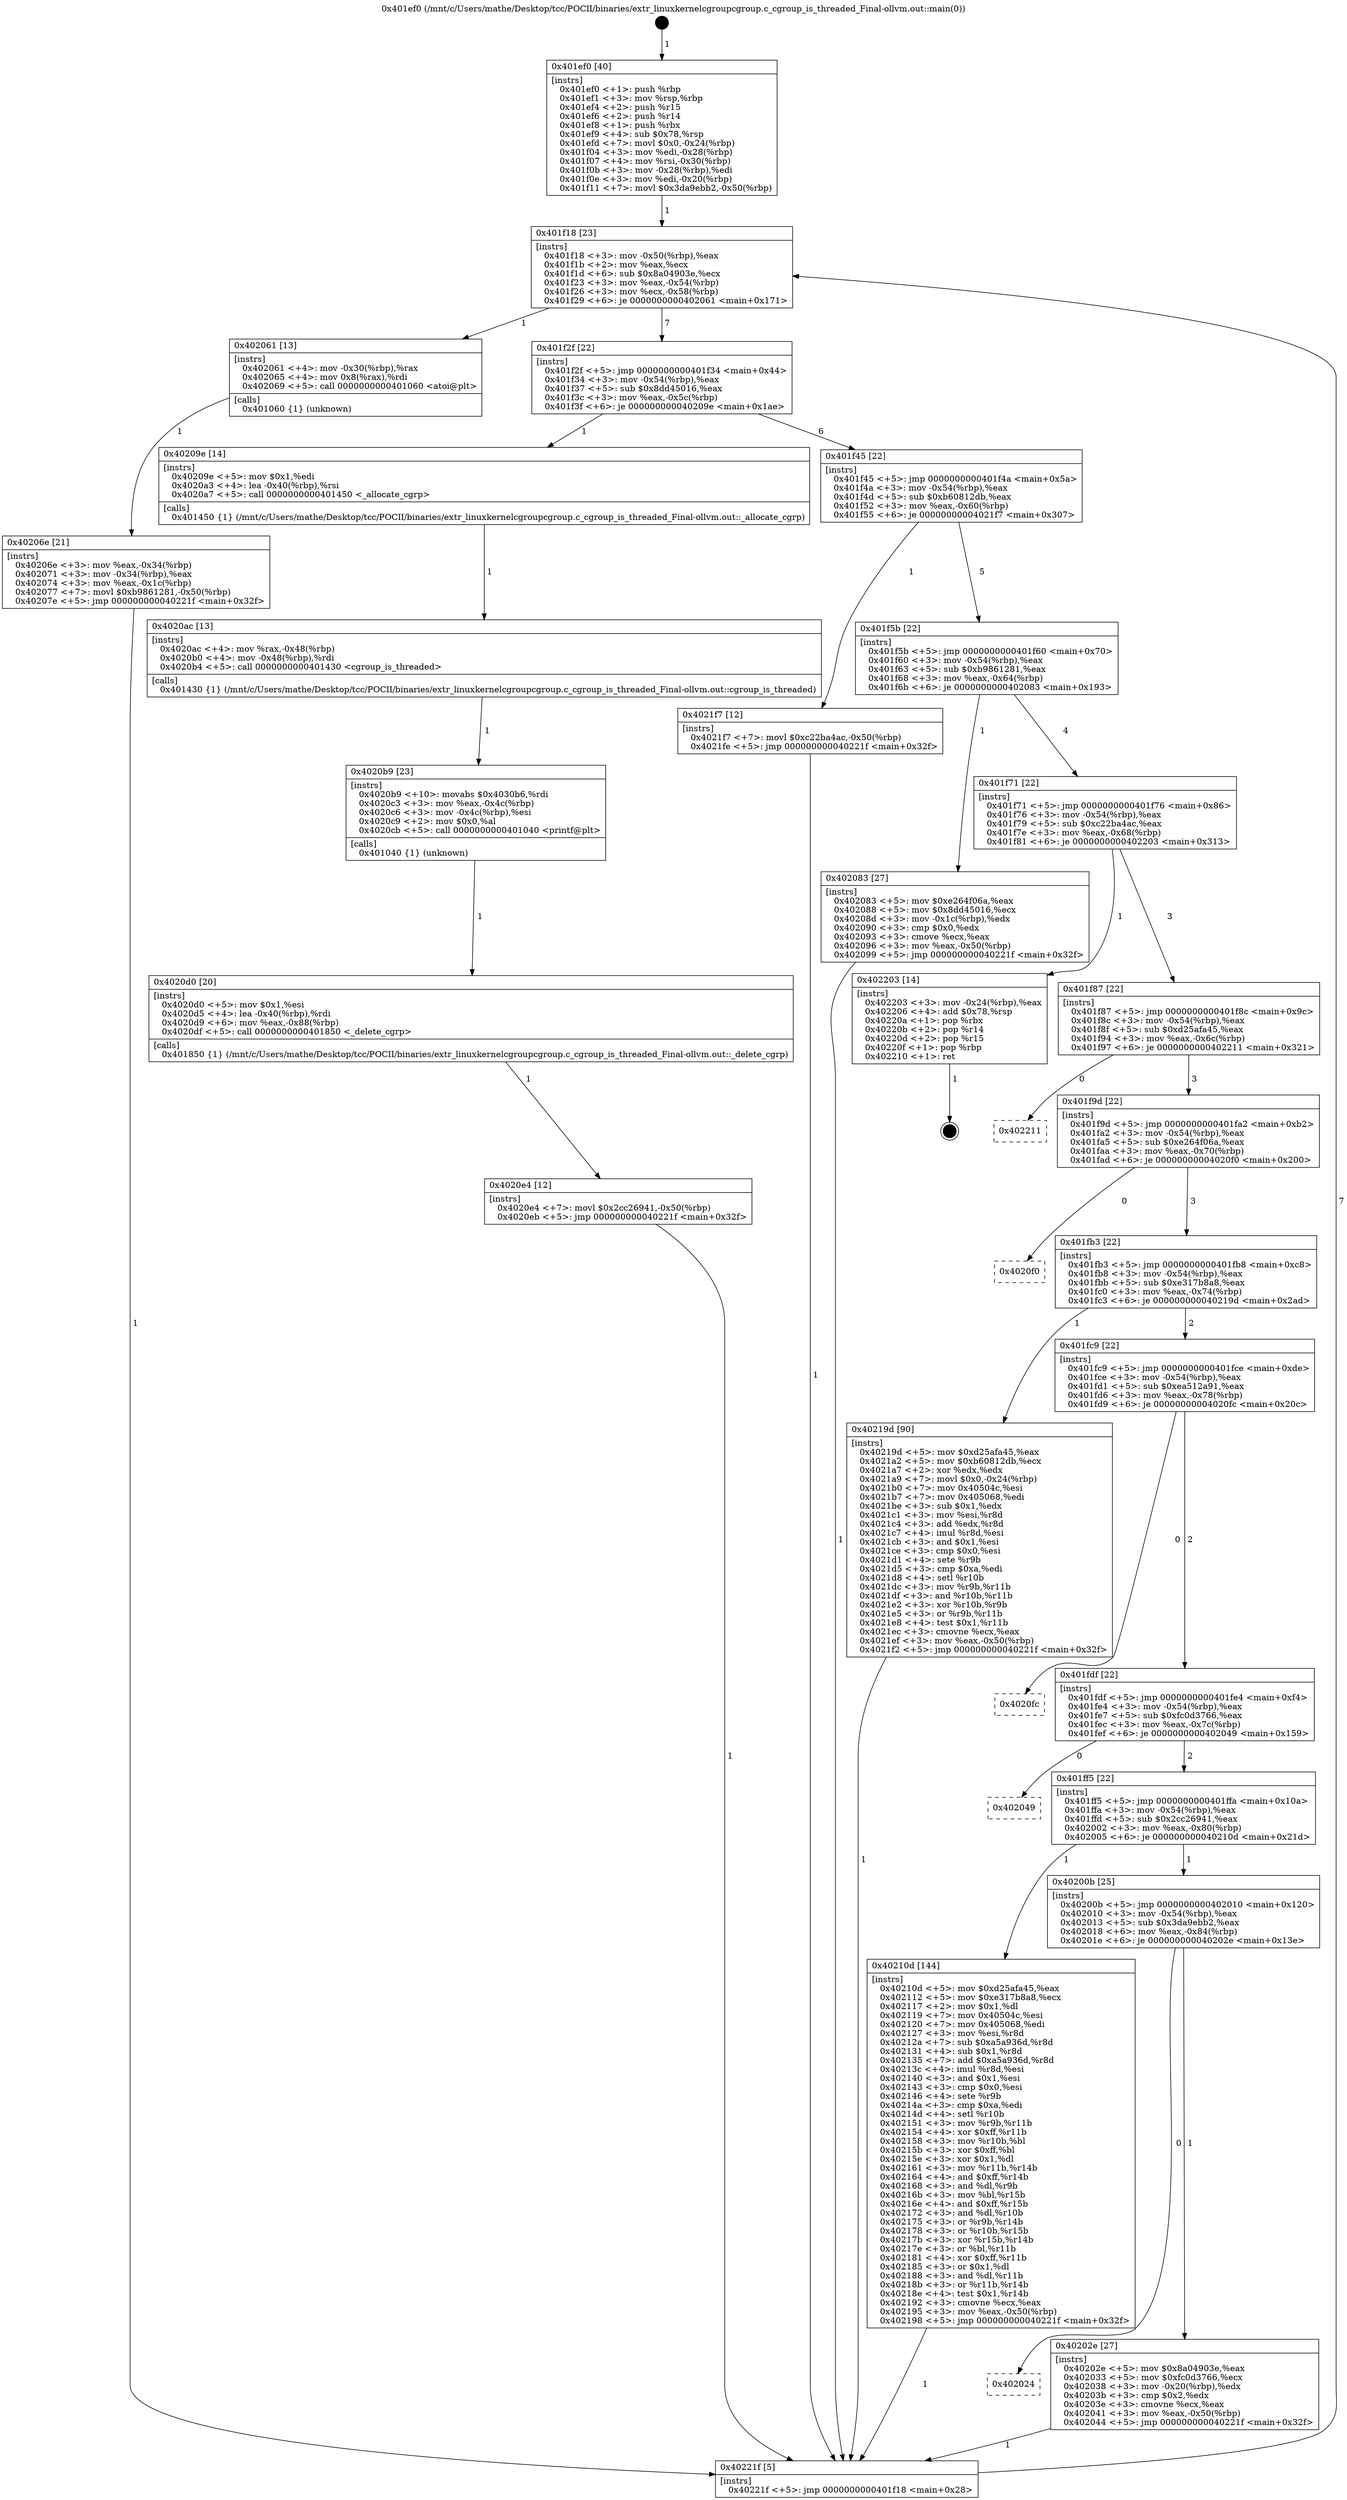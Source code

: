 digraph "0x401ef0" {
  label = "0x401ef0 (/mnt/c/Users/mathe/Desktop/tcc/POCII/binaries/extr_linuxkernelcgroupcgroup.c_cgroup_is_threaded_Final-ollvm.out::main(0))"
  labelloc = "t"
  node[shape=record]

  Entry [label="",width=0.3,height=0.3,shape=circle,fillcolor=black,style=filled]
  "0x401f18" [label="{
     0x401f18 [23]\l
     | [instrs]\l
     &nbsp;&nbsp;0x401f18 \<+3\>: mov -0x50(%rbp),%eax\l
     &nbsp;&nbsp;0x401f1b \<+2\>: mov %eax,%ecx\l
     &nbsp;&nbsp;0x401f1d \<+6\>: sub $0x8a04903e,%ecx\l
     &nbsp;&nbsp;0x401f23 \<+3\>: mov %eax,-0x54(%rbp)\l
     &nbsp;&nbsp;0x401f26 \<+3\>: mov %ecx,-0x58(%rbp)\l
     &nbsp;&nbsp;0x401f29 \<+6\>: je 0000000000402061 \<main+0x171\>\l
  }"]
  "0x402061" [label="{
     0x402061 [13]\l
     | [instrs]\l
     &nbsp;&nbsp;0x402061 \<+4\>: mov -0x30(%rbp),%rax\l
     &nbsp;&nbsp;0x402065 \<+4\>: mov 0x8(%rax),%rdi\l
     &nbsp;&nbsp;0x402069 \<+5\>: call 0000000000401060 \<atoi@plt\>\l
     | [calls]\l
     &nbsp;&nbsp;0x401060 \{1\} (unknown)\l
  }"]
  "0x401f2f" [label="{
     0x401f2f [22]\l
     | [instrs]\l
     &nbsp;&nbsp;0x401f2f \<+5\>: jmp 0000000000401f34 \<main+0x44\>\l
     &nbsp;&nbsp;0x401f34 \<+3\>: mov -0x54(%rbp),%eax\l
     &nbsp;&nbsp;0x401f37 \<+5\>: sub $0x8dd45016,%eax\l
     &nbsp;&nbsp;0x401f3c \<+3\>: mov %eax,-0x5c(%rbp)\l
     &nbsp;&nbsp;0x401f3f \<+6\>: je 000000000040209e \<main+0x1ae\>\l
  }"]
  Exit [label="",width=0.3,height=0.3,shape=circle,fillcolor=black,style=filled,peripheries=2]
  "0x40209e" [label="{
     0x40209e [14]\l
     | [instrs]\l
     &nbsp;&nbsp;0x40209e \<+5\>: mov $0x1,%edi\l
     &nbsp;&nbsp;0x4020a3 \<+4\>: lea -0x40(%rbp),%rsi\l
     &nbsp;&nbsp;0x4020a7 \<+5\>: call 0000000000401450 \<_allocate_cgrp\>\l
     | [calls]\l
     &nbsp;&nbsp;0x401450 \{1\} (/mnt/c/Users/mathe/Desktop/tcc/POCII/binaries/extr_linuxkernelcgroupcgroup.c_cgroup_is_threaded_Final-ollvm.out::_allocate_cgrp)\l
  }"]
  "0x401f45" [label="{
     0x401f45 [22]\l
     | [instrs]\l
     &nbsp;&nbsp;0x401f45 \<+5\>: jmp 0000000000401f4a \<main+0x5a\>\l
     &nbsp;&nbsp;0x401f4a \<+3\>: mov -0x54(%rbp),%eax\l
     &nbsp;&nbsp;0x401f4d \<+5\>: sub $0xb60812db,%eax\l
     &nbsp;&nbsp;0x401f52 \<+3\>: mov %eax,-0x60(%rbp)\l
     &nbsp;&nbsp;0x401f55 \<+6\>: je 00000000004021f7 \<main+0x307\>\l
  }"]
  "0x4020e4" [label="{
     0x4020e4 [12]\l
     | [instrs]\l
     &nbsp;&nbsp;0x4020e4 \<+7\>: movl $0x2cc26941,-0x50(%rbp)\l
     &nbsp;&nbsp;0x4020eb \<+5\>: jmp 000000000040221f \<main+0x32f\>\l
  }"]
  "0x4021f7" [label="{
     0x4021f7 [12]\l
     | [instrs]\l
     &nbsp;&nbsp;0x4021f7 \<+7\>: movl $0xc22ba4ac,-0x50(%rbp)\l
     &nbsp;&nbsp;0x4021fe \<+5\>: jmp 000000000040221f \<main+0x32f\>\l
  }"]
  "0x401f5b" [label="{
     0x401f5b [22]\l
     | [instrs]\l
     &nbsp;&nbsp;0x401f5b \<+5\>: jmp 0000000000401f60 \<main+0x70\>\l
     &nbsp;&nbsp;0x401f60 \<+3\>: mov -0x54(%rbp),%eax\l
     &nbsp;&nbsp;0x401f63 \<+5\>: sub $0xb9861281,%eax\l
     &nbsp;&nbsp;0x401f68 \<+3\>: mov %eax,-0x64(%rbp)\l
     &nbsp;&nbsp;0x401f6b \<+6\>: je 0000000000402083 \<main+0x193\>\l
  }"]
  "0x4020d0" [label="{
     0x4020d0 [20]\l
     | [instrs]\l
     &nbsp;&nbsp;0x4020d0 \<+5\>: mov $0x1,%esi\l
     &nbsp;&nbsp;0x4020d5 \<+4\>: lea -0x40(%rbp),%rdi\l
     &nbsp;&nbsp;0x4020d9 \<+6\>: mov %eax,-0x88(%rbp)\l
     &nbsp;&nbsp;0x4020df \<+5\>: call 0000000000401850 \<_delete_cgrp\>\l
     | [calls]\l
     &nbsp;&nbsp;0x401850 \{1\} (/mnt/c/Users/mathe/Desktop/tcc/POCII/binaries/extr_linuxkernelcgroupcgroup.c_cgroup_is_threaded_Final-ollvm.out::_delete_cgrp)\l
  }"]
  "0x402083" [label="{
     0x402083 [27]\l
     | [instrs]\l
     &nbsp;&nbsp;0x402083 \<+5\>: mov $0xe264f06a,%eax\l
     &nbsp;&nbsp;0x402088 \<+5\>: mov $0x8dd45016,%ecx\l
     &nbsp;&nbsp;0x40208d \<+3\>: mov -0x1c(%rbp),%edx\l
     &nbsp;&nbsp;0x402090 \<+3\>: cmp $0x0,%edx\l
     &nbsp;&nbsp;0x402093 \<+3\>: cmove %ecx,%eax\l
     &nbsp;&nbsp;0x402096 \<+3\>: mov %eax,-0x50(%rbp)\l
     &nbsp;&nbsp;0x402099 \<+5\>: jmp 000000000040221f \<main+0x32f\>\l
  }"]
  "0x401f71" [label="{
     0x401f71 [22]\l
     | [instrs]\l
     &nbsp;&nbsp;0x401f71 \<+5\>: jmp 0000000000401f76 \<main+0x86\>\l
     &nbsp;&nbsp;0x401f76 \<+3\>: mov -0x54(%rbp),%eax\l
     &nbsp;&nbsp;0x401f79 \<+5\>: sub $0xc22ba4ac,%eax\l
     &nbsp;&nbsp;0x401f7e \<+3\>: mov %eax,-0x68(%rbp)\l
     &nbsp;&nbsp;0x401f81 \<+6\>: je 0000000000402203 \<main+0x313\>\l
  }"]
  "0x4020b9" [label="{
     0x4020b9 [23]\l
     | [instrs]\l
     &nbsp;&nbsp;0x4020b9 \<+10\>: movabs $0x4030b6,%rdi\l
     &nbsp;&nbsp;0x4020c3 \<+3\>: mov %eax,-0x4c(%rbp)\l
     &nbsp;&nbsp;0x4020c6 \<+3\>: mov -0x4c(%rbp),%esi\l
     &nbsp;&nbsp;0x4020c9 \<+2\>: mov $0x0,%al\l
     &nbsp;&nbsp;0x4020cb \<+5\>: call 0000000000401040 \<printf@plt\>\l
     | [calls]\l
     &nbsp;&nbsp;0x401040 \{1\} (unknown)\l
  }"]
  "0x402203" [label="{
     0x402203 [14]\l
     | [instrs]\l
     &nbsp;&nbsp;0x402203 \<+3\>: mov -0x24(%rbp),%eax\l
     &nbsp;&nbsp;0x402206 \<+4\>: add $0x78,%rsp\l
     &nbsp;&nbsp;0x40220a \<+1\>: pop %rbx\l
     &nbsp;&nbsp;0x40220b \<+2\>: pop %r14\l
     &nbsp;&nbsp;0x40220d \<+2\>: pop %r15\l
     &nbsp;&nbsp;0x40220f \<+1\>: pop %rbp\l
     &nbsp;&nbsp;0x402210 \<+1\>: ret\l
  }"]
  "0x401f87" [label="{
     0x401f87 [22]\l
     | [instrs]\l
     &nbsp;&nbsp;0x401f87 \<+5\>: jmp 0000000000401f8c \<main+0x9c\>\l
     &nbsp;&nbsp;0x401f8c \<+3\>: mov -0x54(%rbp),%eax\l
     &nbsp;&nbsp;0x401f8f \<+5\>: sub $0xd25afa45,%eax\l
     &nbsp;&nbsp;0x401f94 \<+3\>: mov %eax,-0x6c(%rbp)\l
     &nbsp;&nbsp;0x401f97 \<+6\>: je 0000000000402211 \<main+0x321\>\l
  }"]
  "0x4020ac" [label="{
     0x4020ac [13]\l
     | [instrs]\l
     &nbsp;&nbsp;0x4020ac \<+4\>: mov %rax,-0x48(%rbp)\l
     &nbsp;&nbsp;0x4020b0 \<+4\>: mov -0x48(%rbp),%rdi\l
     &nbsp;&nbsp;0x4020b4 \<+5\>: call 0000000000401430 \<cgroup_is_threaded\>\l
     | [calls]\l
     &nbsp;&nbsp;0x401430 \{1\} (/mnt/c/Users/mathe/Desktop/tcc/POCII/binaries/extr_linuxkernelcgroupcgroup.c_cgroup_is_threaded_Final-ollvm.out::cgroup_is_threaded)\l
  }"]
  "0x402211" [label="{
     0x402211\l
  }", style=dashed]
  "0x401f9d" [label="{
     0x401f9d [22]\l
     | [instrs]\l
     &nbsp;&nbsp;0x401f9d \<+5\>: jmp 0000000000401fa2 \<main+0xb2\>\l
     &nbsp;&nbsp;0x401fa2 \<+3\>: mov -0x54(%rbp),%eax\l
     &nbsp;&nbsp;0x401fa5 \<+5\>: sub $0xe264f06a,%eax\l
     &nbsp;&nbsp;0x401faa \<+3\>: mov %eax,-0x70(%rbp)\l
     &nbsp;&nbsp;0x401fad \<+6\>: je 00000000004020f0 \<main+0x200\>\l
  }"]
  "0x40206e" [label="{
     0x40206e [21]\l
     | [instrs]\l
     &nbsp;&nbsp;0x40206e \<+3\>: mov %eax,-0x34(%rbp)\l
     &nbsp;&nbsp;0x402071 \<+3\>: mov -0x34(%rbp),%eax\l
     &nbsp;&nbsp;0x402074 \<+3\>: mov %eax,-0x1c(%rbp)\l
     &nbsp;&nbsp;0x402077 \<+7\>: movl $0xb9861281,-0x50(%rbp)\l
     &nbsp;&nbsp;0x40207e \<+5\>: jmp 000000000040221f \<main+0x32f\>\l
  }"]
  "0x4020f0" [label="{
     0x4020f0\l
  }", style=dashed]
  "0x401fb3" [label="{
     0x401fb3 [22]\l
     | [instrs]\l
     &nbsp;&nbsp;0x401fb3 \<+5\>: jmp 0000000000401fb8 \<main+0xc8\>\l
     &nbsp;&nbsp;0x401fb8 \<+3\>: mov -0x54(%rbp),%eax\l
     &nbsp;&nbsp;0x401fbb \<+5\>: sub $0xe317b8a8,%eax\l
     &nbsp;&nbsp;0x401fc0 \<+3\>: mov %eax,-0x74(%rbp)\l
     &nbsp;&nbsp;0x401fc3 \<+6\>: je 000000000040219d \<main+0x2ad\>\l
  }"]
  "0x401ef0" [label="{
     0x401ef0 [40]\l
     | [instrs]\l
     &nbsp;&nbsp;0x401ef0 \<+1\>: push %rbp\l
     &nbsp;&nbsp;0x401ef1 \<+3\>: mov %rsp,%rbp\l
     &nbsp;&nbsp;0x401ef4 \<+2\>: push %r15\l
     &nbsp;&nbsp;0x401ef6 \<+2\>: push %r14\l
     &nbsp;&nbsp;0x401ef8 \<+1\>: push %rbx\l
     &nbsp;&nbsp;0x401ef9 \<+4\>: sub $0x78,%rsp\l
     &nbsp;&nbsp;0x401efd \<+7\>: movl $0x0,-0x24(%rbp)\l
     &nbsp;&nbsp;0x401f04 \<+3\>: mov %edi,-0x28(%rbp)\l
     &nbsp;&nbsp;0x401f07 \<+4\>: mov %rsi,-0x30(%rbp)\l
     &nbsp;&nbsp;0x401f0b \<+3\>: mov -0x28(%rbp),%edi\l
     &nbsp;&nbsp;0x401f0e \<+3\>: mov %edi,-0x20(%rbp)\l
     &nbsp;&nbsp;0x401f11 \<+7\>: movl $0x3da9ebb2,-0x50(%rbp)\l
  }"]
  "0x40219d" [label="{
     0x40219d [90]\l
     | [instrs]\l
     &nbsp;&nbsp;0x40219d \<+5\>: mov $0xd25afa45,%eax\l
     &nbsp;&nbsp;0x4021a2 \<+5\>: mov $0xb60812db,%ecx\l
     &nbsp;&nbsp;0x4021a7 \<+2\>: xor %edx,%edx\l
     &nbsp;&nbsp;0x4021a9 \<+7\>: movl $0x0,-0x24(%rbp)\l
     &nbsp;&nbsp;0x4021b0 \<+7\>: mov 0x40504c,%esi\l
     &nbsp;&nbsp;0x4021b7 \<+7\>: mov 0x405068,%edi\l
     &nbsp;&nbsp;0x4021be \<+3\>: sub $0x1,%edx\l
     &nbsp;&nbsp;0x4021c1 \<+3\>: mov %esi,%r8d\l
     &nbsp;&nbsp;0x4021c4 \<+3\>: add %edx,%r8d\l
     &nbsp;&nbsp;0x4021c7 \<+4\>: imul %r8d,%esi\l
     &nbsp;&nbsp;0x4021cb \<+3\>: and $0x1,%esi\l
     &nbsp;&nbsp;0x4021ce \<+3\>: cmp $0x0,%esi\l
     &nbsp;&nbsp;0x4021d1 \<+4\>: sete %r9b\l
     &nbsp;&nbsp;0x4021d5 \<+3\>: cmp $0xa,%edi\l
     &nbsp;&nbsp;0x4021d8 \<+4\>: setl %r10b\l
     &nbsp;&nbsp;0x4021dc \<+3\>: mov %r9b,%r11b\l
     &nbsp;&nbsp;0x4021df \<+3\>: and %r10b,%r11b\l
     &nbsp;&nbsp;0x4021e2 \<+3\>: xor %r10b,%r9b\l
     &nbsp;&nbsp;0x4021e5 \<+3\>: or %r9b,%r11b\l
     &nbsp;&nbsp;0x4021e8 \<+4\>: test $0x1,%r11b\l
     &nbsp;&nbsp;0x4021ec \<+3\>: cmovne %ecx,%eax\l
     &nbsp;&nbsp;0x4021ef \<+3\>: mov %eax,-0x50(%rbp)\l
     &nbsp;&nbsp;0x4021f2 \<+5\>: jmp 000000000040221f \<main+0x32f\>\l
  }"]
  "0x401fc9" [label="{
     0x401fc9 [22]\l
     | [instrs]\l
     &nbsp;&nbsp;0x401fc9 \<+5\>: jmp 0000000000401fce \<main+0xde\>\l
     &nbsp;&nbsp;0x401fce \<+3\>: mov -0x54(%rbp),%eax\l
     &nbsp;&nbsp;0x401fd1 \<+5\>: sub $0xea512a91,%eax\l
     &nbsp;&nbsp;0x401fd6 \<+3\>: mov %eax,-0x78(%rbp)\l
     &nbsp;&nbsp;0x401fd9 \<+6\>: je 00000000004020fc \<main+0x20c\>\l
  }"]
  "0x40221f" [label="{
     0x40221f [5]\l
     | [instrs]\l
     &nbsp;&nbsp;0x40221f \<+5\>: jmp 0000000000401f18 \<main+0x28\>\l
  }"]
  "0x4020fc" [label="{
     0x4020fc\l
  }", style=dashed]
  "0x401fdf" [label="{
     0x401fdf [22]\l
     | [instrs]\l
     &nbsp;&nbsp;0x401fdf \<+5\>: jmp 0000000000401fe4 \<main+0xf4\>\l
     &nbsp;&nbsp;0x401fe4 \<+3\>: mov -0x54(%rbp),%eax\l
     &nbsp;&nbsp;0x401fe7 \<+5\>: sub $0xfc0d3766,%eax\l
     &nbsp;&nbsp;0x401fec \<+3\>: mov %eax,-0x7c(%rbp)\l
     &nbsp;&nbsp;0x401fef \<+6\>: je 0000000000402049 \<main+0x159\>\l
  }"]
  "0x402024" [label="{
     0x402024\l
  }", style=dashed]
  "0x402049" [label="{
     0x402049\l
  }", style=dashed]
  "0x401ff5" [label="{
     0x401ff5 [22]\l
     | [instrs]\l
     &nbsp;&nbsp;0x401ff5 \<+5\>: jmp 0000000000401ffa \<main+0x10a\>\l
     &nbsp;&nbsp;0x401ffa \<+3\>: mov -0x54(%rbp),%eax\l
     &nbsp;&nbsp;0x401ffd \<+5\>: sub $0x2cc26941,%eax\l
     &nbsp;&nbsp;0x402002 \<+3\>: mov %eax,-0x80(%rbp)\l
     &nbsp;&nbsp;0x402005 \<+6\>: je 000000000040210d \<main+0x21d\>\l
  }"]
  "0x40202e" [label="{
     0x40202e [27]\l
     | [instrs]\l
     &nbsp;&nbsp;0x40202e \<+5\>: mov $0x8a04903e,%eax\l
     &nbsp;&nbsp;0x402033 \<+5\>: mov $0xfc0d3766,%ecx\l
     &nbsp;&nbsp;0x402038 \<+3\>: mov -0x20(%rbp),%edx\l
     &nbsp;&nbsp;0x40203b \<+3\>: cmp $0x2,%edx\l
     &nbsp;&nbsp;0x40203e \<+3\>: cmovne %ecx,%eax\l
     &nbsp;&nbsp;0x402041 \<+3\>: mov %eax,-0x50(%rbp)\l
     &nbsp;&nbsp;0x402044 \<+5\>: jmp 000000000040221f \<main+0x32f\>\l
  }"]
  "0x40210d" [label="{
     0x40210d [144]\l
     | [instrs]\l
     &nbsp;&nbsp;0x40210d \<+5\>: mov $0xd25afa45,%eax\l
     &nbsp;&nbsp;0x402112 \<+5\>: mov $0xe317b8a8,%ecx\l
     &nbsp;&nbsp;0x402117 \<+2\>: mov $0x1,%dl\l
     &nbsp;&nbsp;0x402119 \<+7\>: mov 0x40504c,%esi\l
     &nbsp;&nbsp;0x402120 \<+7\>: mov 0x405068,%edi\l
     &nbsp;&nbsp;0x402127 \<+3\>: mov %esi,%r8d\l
     &nbsp;&nbsp;0x40212a \<+7\>: sub $0xa5a936d,%r8d\l
     &nbsp;&nbsp;0x402131 \<+4\>: sub $0x1,%r8d\l
     &nbsp;&nbsp;0x402135 \<+7\>: add $0xa5a936d,%r8d\l
     &nbsp;&nbsp;0x40213c \<+4\>: imul %r8d,%esi\l
     &nbsp;&nbsp;0x402140 \<+3\>: and $0x1,%esi\l
     &nbsp;&nbsp;0x402143 \<+3\>: cmp $0x0,%esi\l
     &nbsp;&nbsp;0x402146 \<+4\>: sete %r9b\l
     &nbsp;&nbsp;0x40214a \<+3\>: cmp $0xa,%edi\l
     &nbsp;&nbsp;0x40214d \<+4\>: setl %r10b\l
     &nbsp;&nbsp;0x402151 \<+3\>: mov %r9b,%r11b\l
     &nbsp;&nbsp;0x402154 \<+4\>: xor $0xff,%r11b\l
     &nbsp;&nbsp;0x402158 \<+3\>: mov %r10b,%bl\l
     &nbsp;&nbsp;0x40215b \<+3\>: xor $0xff,%bl\l
     &nbsp;&nbsp;0x40215e \<+3\>: xor $0x1,%dl\l
     &nbsp;&nbsp;0x402161 \<+3\>: mov %r11b,%r14b\l
     &nbsp;&nbsp;0x402164 \<+4\>: and $0xff,%r14b\l
     &nbsp;&nbsp;0x402168 \<+3\>: and %dl,%r9b\l
     &nbsp;&nbsp;0x40216b \<+3\>: mov %bl,%r15b\l
     &nbsp;&nbsp;0x40216e \<+4\>: and $0xff,%r15b\l
     &nbsp;&nbsp;0x402172 \<+3\>: and %dl,%r10b\l
     &nbsp;&nbsp;0x402175 \<+3\>: or %r9b,%r14b\l
     &nbsp;&nbsp;0x402178 \<+3\>: or %r10b,%r15b\l
     &nbsp;&nbsp;0x40217b \<+3\>: xor %r15b,%r14b\l
     &nbsp;&nbsp;0x40217e \<+3\>: or %bl,%r11b\l
     &nbsp;&nbsp;0x402181 \<+4\>: xor $0xff,%r11b\l
     &nbsp;&nbsp;0x402185 \<+3\>: or $0x1,%dl\l
     &nbsp;&nbsp;0x402188 \<+3\>: and %dl,%r11b\l
     &nbsp;&nbsp;0x40218b \<+3\>: or %r11b,%r14b\l
     &nbsp;&nbsp;0x40218e \<+4\>: test $0x1,%r14b\l
     &nbsp;&nbsp;0x402192 \<+3\>: cmovne %ecx,%eax\l
     &nbsp;&nbsp;0x402195 \<+3\>: mov %eax,-0x50(%rbp)\l
     &nbsp;&nbsp;0x402198 \<+5\>: jmp 000000000040221f \<main+0x32f\>\l
  }"]
  "0x40200b" [label="{
     0x40200b [25]\l
     | [instrs]\l
     &nbsp;&nbsp;0x40200b \<+5\>: jmp 0000000000402010 \<main+0x120\>\l
     &nbsp;&nbsp;0x402010 \<+3\>: mov -0x54(%rbp),%eax\l
     &nbsp;&nbsp;0x402013 \<+5\>: sub $0x3da9ebb2,%eax\l
     &nbsp;&nbsp;0x402018 \<+6\>: mov %eax,-0x84(%rbp)\l
     &nbsp;&nbsp;0x40201e \<+6\>: je 000000000040202e \<main+0x13e\>\l
  }"]
  Entry -> "0x401ef0" [label=" 1"]
  "0x401f18" -> "0x402061" [label=" 1"]
  "0x401f18" -> "0x401f2f" [label=" 7"]
  "0x402203" -> Exit [label=" 1"]
  "0x401f2f" -> "0x40209e" [label=" 1"]
  "0x401f2f" -> "0x401f45" [label=" 6"]
  "0x4021f7" -> "0x40221f" [label=" 1"]
  "0x401f45" -> "0x4021f7" [label=" 1"]
  "0x401f45" -> "0x401f5b" [label=" 5"]
  "0x40219d" -> "0x40221f" [label=" 1"]
  "0x401f5b" -> "0x402083" [label=" 1"]
  "0x401f5b" -> "0x401f71" [label=" 4"]
  "0x40210d" -> "0x40221f" [label=" 1"]
  "0x401f71" -> "0x402203" [label=" 1"]
  "0x401f71" -> "0x401f87" [label=" 3"]
  "0x4020e4" -> "0x40221f" [label=" 1"]
  "0x401f87" -> "0x402211" [label=" 0"]
  "0x401f87" -> "0x401f9d" [label=" 3"]
  "0x4020d0" -> "0x4020e4" [label=" 1"]
  "0x401f9d" -> "0x4020f0" [label=" 0"]
  "0x401f9d" -> "0x401fb3" [label=" 3"]
  "0x4020b9" -> "0x4020d0" [label=" 1"]
  "0x401fb3" -> "0x40219d" [label=" 1"]
  "0x401fb3" -> "0x401fc9" [label=" 2"]
  "0x4020ac" -> "0x4020b9" [label=" 1"]
  "0x401fc9" -> "0x4020fc" [label=" 0"]
  "0x401fc9" -> "0x401fdf" [label=" 2"]
  "0x40209e" -> "0x4020ac" [label=" 1"]
  "0x401fdf" -> "0x402049" [label=" 0"]
  "0x401fdf" -> "0x401ff5" [label=" 2"]
  "0x402083" -> "0x40221f" [label=" 1"]
  "0x401ff5" -> "0x40210d" [label=" 1"]
  "0x401ff5" -> "0x40200b" [label=" 1"]
  "0x40206e" -> "0x40221f" [label=" 1"]
  "0x40200b" -> "0x40202e" [label=" 1"]
  "0x40200b" -> "0x402024" [label=" 0"]
  "0x40202e" -> "0x40221f" [label=" 1"]
  "0x401ef0" -> "0x401f18" [label=" 1"]
  "0x40221f" -> "0x401f18" [label=" 7"]
  "0x402061" -> "0x40206e" [label=" 1"]
}
